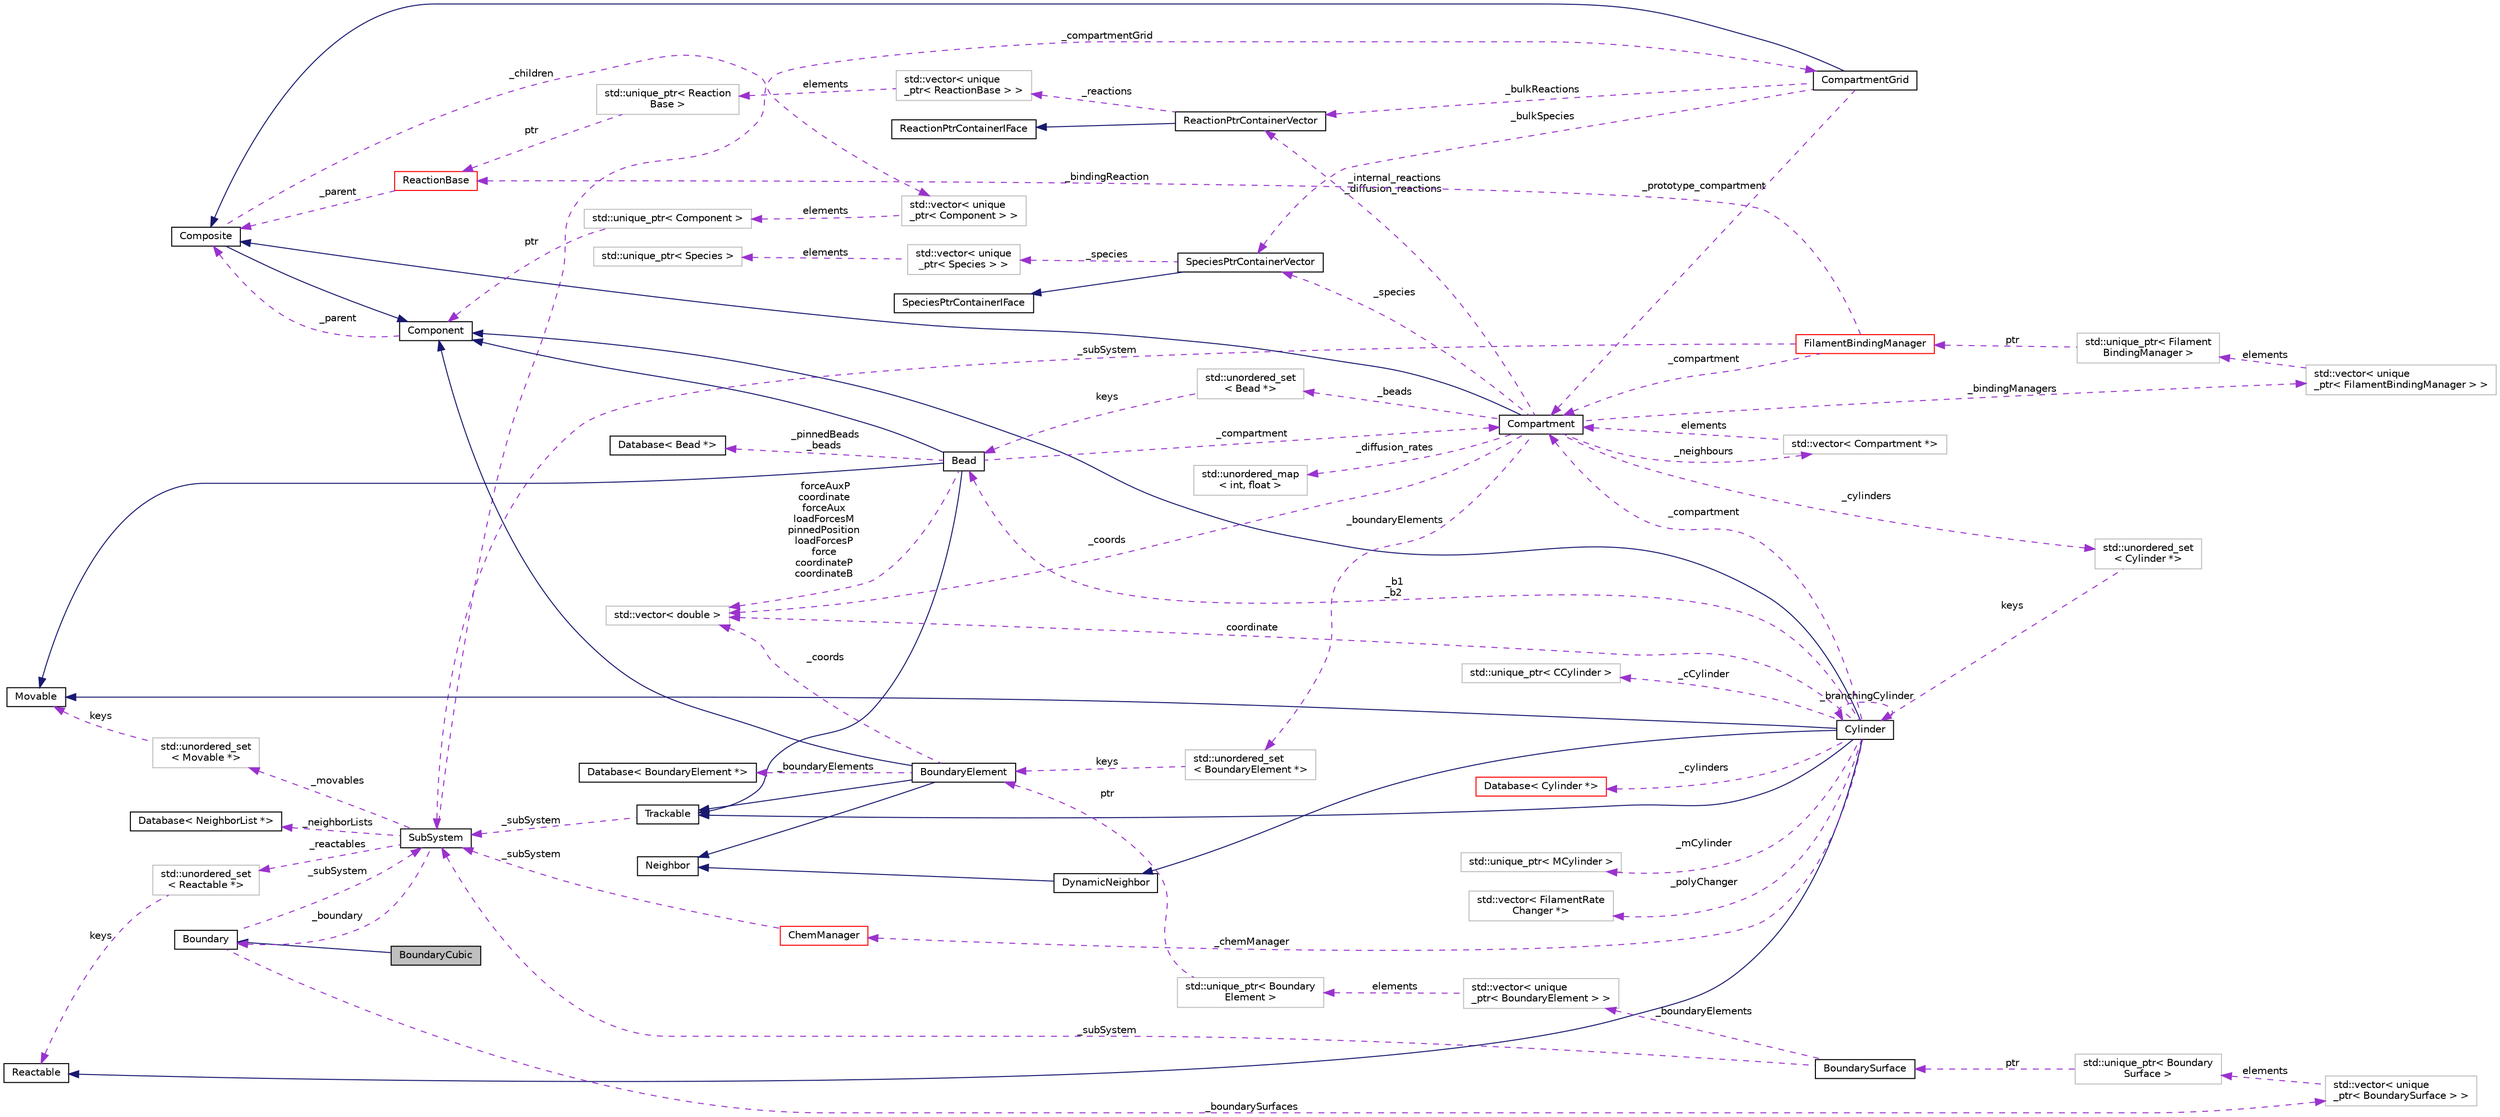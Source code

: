 digraph "BoundaryCubic"
{
 // INTERACTIVE_SVG=YES
  edge [fontname="Helvetica",fontsize="10",labelfontname="Helvetica",labelfontsize="10"];
  node [fontname="Helvetica",fontsize="10",shape=record];
  rankdir="LR";
  Node2 [label="BoundaryCubic",height=0.2,width=0.4,color="black", fillcolor="grey75", style="filled", fontcolor="black"];
  Node3 -> Node2 [dir="back",color="midnightblue",fontsize="10",style="solid",fontname="Helvetica"];
  Node3 [label="Boundary",height=0.2,width=0.4,color="black", fillcolor="white", style="filled",URL="$classBoundary.html",tooltip="To store all BoundarySurfaces that are in the SubSystem. "];
  Node4 -> Node3 [dir="back",color="darkorchid3",fontsize="10",style="dashed",label=" _subSystem" ,fontname="Helvetica"];
  Node4 [label="SubSystem",height=0.2,width=0.4,color="black", fillcolor="white", style="filled",URL="$classSubSystem.html",tooltip="Manages all Movables and Reactables. "];
  Node5 -> Node4 [dir="back",color="darkorchid3",fontsize="10",style="dashed",label=" _movables" ,fontname="Helvetica"];
  Node5 [label="std::unordered_set\l\< Movable *\>",height=0.2,width=0.4,color="grey75", fillcolor="white", style="filled"];
  Node6 -> Node5 [dir="back",color="darkorchid3",fontsize="10",style="dashed",label=" keys" ,fontname="Helvetica"];
  Node6 [label="Movable",height=0.2,width=0.4,color="black", fillcolor="white", style="filled",URL="$classMovable.html",tooltip="An abstract base class for a movable element in the SubSystem. "];
  Node7 -> Node4 [dir="back",color="darkorchid3",fontsize="10",style="dashed",label=" _reactables" ,fontname="Helvetica"];
  Node7 [label="std::unordered_set\l\< Reactable *\>",height=0.2,width=0.4,color="grey75", fillcolor="white", style="filled"];
  Node8 -> Node7 [dir="back",color="darkorchid3",fontsize="10",style="dashed",label=" keys" ,fontname="Helvetica"];
  Node8 [label="Reactable",height=0.2,width=0.4,color="black", fillcolor="white", style="filled",URL="$classReactable.html",tooltip="An abstract base class for a reactable element in the SubSystem. "];
  Node3 -> Node4 [dir="back",color="darkorchid3",fontsize="10",style="dashed",label=" _boundary" ,fontname="Helvetica"];
  Node9 -> Node4 [dir="back",color="darkorchid3",fontsize="10",style="dashed",label=" _compartmentGrid" ,fontname="Helvetica"];
  Node9 [label="CompartmentGrid",height=0.2,width=0.4,color="black", fillcolor="white", style="filled",URL="$classCompartmentGrid.html",tooltip="A simple n-dimensional grid of Compartment objects. "];
  Node10 -> Node9 [dir="back",color="midnightblue",fontsize="10",style="solid",fontname="Helvetica"];
  Node10 [label="Composite",height=0.2,width=0.4,color="black", fillcolor="white", style="filled",URL="$classComposite.html",tooltip="The aggregating class for the Composite pattern. "];
  Node11 -> Node10 [dir="back",color="midnightblue",fontsize="10",style="solid",fontname="Helvetica"];
  Node11 [label="Component",height=0.2,width=0.4,color="black", fillcolor="white", style="filled",URL="$classComponent.html",tooltip="The base class for the Composite pattern hieararchy. "];
  Node10 -> Node11 [dir="back",color="darkorchid3",fontsize="10",style="dashed",label=" _parent" ,fontname="Helvetica"];
  Node12 -> Node10 [dir="back",color="darkorchid3",fontsize="10",style="dashed",label=" _children" ,fontname="Helvetica"];
  Node12 [label="std::vector\< unique\l_ptr\< Component \> \>",height=0.2,width=0.4,color="grey75", fillcolor="white", style="filled"];
  Node13 -> Node12 [dir="back",color="darkorchid3",fontsize="10",style="dashed",label=" elements" ,fontname="Helvetica"];
  Node13 [label="std::unique_ptr\< Component \>",height=0.2,width=0.4,color="grey75", fillcolor="white", style="filled"];
  Node11 -> Node13 [dir="back",color="darkorchid3",fontsize="10",style="dashed",label=" ptr" ,fontname="Helvetica"];
  Node14 -> Node9 [dir="back",color="darkorchid3",fontsize="10",style="dashed",label=" _prototype_compartment" ,fontname="Helvetica"];
  Node14 [label="Compartment",height=0.2,width=0.4,color="black", fillcolor="white", style="filled",URL="$classCompartment.html",tooltip="A container or holding Species and Reactions. "];
  Node10 -> Node14 [dir="back",color="midnightblue",fontsize="10",style="solid",fontname="Helvetica"];
  Node15 -> Node14 [dir="back",color="darkorchid3",fontsize="10",style="dashed",label=" _beads" ,fontname="Helvetica"];
  Node15 [label="std::unordered_set\l\< Bead *\>",height=0.2,width=0.4,color="grey75", fillcolor="white", style="filled"];
  Node16 -> Node15 [dir="back",color="darkorchid3",fontsize="10",style="dashed",label=" keys" ,fontname="Helvetica"];
  Node16 [label="Bead",height=0.2,width=0.4,color="black", fillcolor="white", style="filled",URL="$classBead.html",tooltip="Represents a single coordinate between Cylinders, and holds forces needed for mechanical equilibratio..."];
  Node11 -> Node16 [dir="back",color="midnightblue",fontsize="10",style="solid",fontname="Helvetica"];
  Node17 -> Node16 [dir="back",color="midnightblue",fontsize="10",style="solid",fontname="Helvetica"];
  Node17 [label="Trackable",height=0.2,width=0.4,color="black", fillcolor="white", style="filled",URL="$classTrackable.html",tooltip="An abstract base class for a trackable object in the SubSystem. "];
  Node4 -> Node17 [dir="back",color="darkorchid3",fontsize="10",style="dashed",label=" _subSystem" ,fontname="Helvetica"];
  Node6 -> Node16 [dir="back",color="midnightblue",fontsize="10",style="solid",fontname="Helvetica"];
  Node14 -> Node16 [dir="back",color="darkorchid3",fontsize="10",style="dashed",label=" _compartment" ,fontname="Helvetica"];
  Node18 -> Node16 [dir="back",color="darkorchid3",fontsize="10",style="dashed",label=" _pinnedBeads\n_beads" ,fontname="Helvetica"];
  Node18 [label="Database\< Bead *\>",height=0.2,width=0.4,color="black", fillcolor="white", style="filled",URL="$classDatabase.html"];
  Node19 -> Node16 [dir="back",color="darkorchid3",fontsize="10",style="dashed",label=" forceAuxP\ncoordinate\nforceAux\nloadForcesM\npinnedPosition\nloadForcesP\nforce\ncoordinateP\ncoordinateB" ,fontname="Helvetica"];
  Node19 [label="std::vector\< double \>",height=0.2,width=0.4,color="grey75", fillcolor="white", style="filled"];
  Node20 -> Node14 [dir="back",color="darkorchid3",fontsize="10",style="dashed",label=" _neighbours" ,fontname="Helvetica"];
  Node20 [label="std::vector\< Compartment *\>",height=0.2,width=0.4,color="grey75", fillcolor="white", style="filled"];
  Node14 -> Node20 [dir="back",color="darkorchid3",fontsize="10",style="dashed",label=" elements" ,fontname="Helvetica"];
  Node21 -> Node14 [dir="back",color="darkorchid3",fontsize="10",style="dashed",label=" _cylinders" ,fontname="Helvetica"];
  Node21 [label="std::unordered_set\l\< Cylinder *\>",height=0.2,width=0.4,color="grey75", fillcolor="white", style="filled"];
  Node22 -> Node21 [dir="back",color="darkorchid3",fontsize="10",style="dashed",label=" keys" ,fontname="Helvetica"];
  Node22 [label="Cylinder",height=0.2,width=0.4,color="black", fillcolor="white", style="filled",URL="$classCylinder.html",tooltip="A container to store a MCylinder and CCylinder. "];
  Node11 -> Node22 [dir="back",color="midnightblue",fontsize="10",style="solid",fontname="Helvetica"];
  Node17 -> Node22 [dir="back",color="midnightblue",fontsize="10",style="solid",fontname="Helvetica"];
  Node6 -> Node22 [dir="back",color="midnightblue",fontsize="10",style="solid",fontname="Helvetica"];
  Node8 -> Node22 [dir="back",color="midnightblue",fontsize="10",style="solid",fontname="Helvetica"];
  Node23 -> Node22 [dir="back",color="midnightblue",fontsize="10",style="solid",fontname="Helvetica"];
  Node23 [label="DynamicNeighbor",height=0.2,width=0.4,color="black", fillcolor="white", style="filled",URL="$classDynamicNeighbor.html",tooltip="An abstract base class for any element that can be added or removed from a NeighborList dynamically a..."];
  Node24 -> Node23 [dir="back",color="midnightblue",fontsize="10",style="solid",fontname="Helvetica"];
  Node24 [label="Neighbor",height=0.2,width=0.4,color="black", fillcolor="white", style="filled",URL="$classNeighbor.html",tooltip="An abstract base class for any element that can be added or removed from a NeighborList statically at..."];
  Node22 -> Node22 [dir="back",color="darkorchid3",fontsize="10",style="dashed",label=" _branchingCylinder" ,fontname="Helvetica"];
  Node25 -> Node22 [dir="back",color="darkorchid3",fontsize="10",style="dashed",label=" _polyChanger" ,fontname="Helvetica"];
  Node25 [label="std::vector\< FilamentRate\lChanger *\>",height=0.2,width=0.4,color="grey75", fillcolor="white", style="filled"];
  Node27 -> Node22 [dir="back",color="darkorchid3",fontsize="10",style="dashed",label=" _cCylinder" ,fontname="Helvetica"];
  Node27 [label="std::unique_ptr\< CCylinder \>",height=0.2,width=0.4,color="grey75", fillcolor="white", style="filled"];
  Node16 -> Node22 [dir="back",color="darkorchid3",fontsize="10",style="dashed",label=" _b1\n_b2" ,fontname="Helvetica"];
  Node47 -> Node22 [dir="back",color="darkorchid3",fontsize="10",style="dashed",label=" _cylinders" ,fontname="Helvetica"];
  Node47 [label="Database\< Cylinder *\>",height=0.2,width=0.4,color="red", fillcolor="white", style="filled",URL="$classDatabase.html"];
  Node14 -> Node22 [dir="back",color="darkorchid3",fontsize="10",style="dashed",label=" _compartment" ,fontname="Helvetica"];
  Node49 -> Node22 [dir="back",color="darkorchid3",fontsize="10",style="dashed",label=" _chemManager" ,fontname="Helvetica"];
  Node49 [label="ChemManager",height=0.2,width=0.4,color="red", fillcolor="white", style="filled",URL="$classChemManager.html",tooltip="For initailizing chemical reactions based on a specific system. "];
  Node4 -> Node49 [dir="back",color="darkorchid3",fontsize="10",style="dashed",label=" _subSystem" ,fontname="Helvetica"];
  Node63 -> Node22 [dir="back",color="darkorchid3",fontsize="10",style="dashed",label=" _mCylinder" ,fontname="Helvetica"];
  Node63 [label="std::unique_ptr\< MCylinder \>",height=0.2,width=0.4,color="grey75", fillcolor="white", style="filled"];
  Node19 -> Node22 [dir="back",color="darkorchid3",fontsize="10",style="dashed",label=" coordinate" ,fontname="Helvetica"];
  Node65 -> Node14 [dir="back",color="darkorchid3",fontsize="10",style="dashed",label=" _boundaryElements" ,fontname="Helvetica"];
  Node65 [label="std::unordered_set\l\< BoundaryElement *\>",height=0.2,width=0.4,color="grey75", fillcolor="white", style="filled"];
  Node66 -> Node65 [dir="back",color="darkorchid3",fontsize="10",style="dashed",label=" keys" ,fontname="Helvetica"];
  Node66 [label="BoundaryElement",height=0.2,width=0.4,color="black", fillcolor="white", style="filled",URL="$classBoundaryElement.html",tooltip="Represents an element of a BoundarySurface. "];
  Node11 -> Node66 [dir="back",color="midnightblue",fontsize="10",style="solid",fontname="Helvetica"];
  Node17 -> Node66 [dir="back",color="midnightblue",fontsize="10",style="solid",fontname="Helvetica"];
  Node24 -> Node66 [dir="back",color="midnightblue",fontsize="10",style="solid",fontname="Helvetica"];
  Node67 -> Node66 [dir="back",color="darkorchid3",fontsize="10",style="dashed",label=" _boundaryElements" ,fontname="Helvetica"];
  Node67 [label="Database\< BoundaryElement *\>",height=0.2,width=0.4,color="black", fillcolor="white", style="filled",URL="$classDatabase.html"];
  Node19 -> Node66 [dir="back",color="darkorchid3",fontsize="10",style="dashed",label=" _coords" ,fontname="Helvetica"];
  Node68 -> Node14 [dir="back",color="darkorchid3",fontsize="10",style="dashed",label=" _internal_reactions\n_diffusion_reactions" ,fontname="Helvetica"];
  Node68 [label="ReactionPtrContainerVector",height=0.2,width=0.4,color="black", fillcolor="white", style="filled",URL="$classReactionPtrContainerVector.html",tooltip="A concrete class implementing the ReactionPtrContainerIFace, using vector<unique_ptr<ReactionBase>> a..."];
  Node69 -> Node68 [dir="back",color="midnightblue",fontsize="10",style="solid",fontname="Helvetica"];
  Node69 [label="ReactionPtrContainerIFace",height=0.2,width=0.4,color="black", fillcolor="white", style="filled",URL="$classReactionPtrContainerIFace.html",tooltip="An abstract interface for a container of pointers to reaction objects. "];
  Node70 -> Node68 [dir="back",color="darkorchid3",fontsize="10",style="dashed",label=" _reactions" ,fontname="Helvetica"];
  Node70 [label="std::vector\< unique\l_ptr\< ReactionBase \> \>",height=0.2,width=0.4,color="grey75", fillcolor="white", style="filled"];
  Node71 -> Node70 [dir="back",color="darkorchid3",fontsize="10",style="dashed",label=" elements" ,fontname="Helvetica"];
  Node71 [label="std::unique_ptr\< Reaction\lBase \>",height=0.2,width=0.4,color="grey75", fillcolor="white", style="filled"];
  Node31 -> Node71 [dir="back",color="darkorchid3",fontsize="10",style="dashed",label=" ptr" ,fontname="Helvetica"];
  Node31 [label="ReactionBase",height=0.2,width=0.4,color="red", fillcolor="white", style="filled",URL="$classReactionBase.html",tooltip="Represents an abstract interface for simple chemical reactions of the form A + B -> C..."];
  Node10 -> Node31 [dir="back",color="darkorchid3",fontsize="10",style="dashed",label=" _parent" ,fontname="Helvetica"];
  Node72 -> Node14 [dir="back",color="darkorchid3",fontsize="10",style="dashed",label=" _diffusion_rates" ,fontname="Helvetica"];
  Node72 [label="std::unordered_map\l\< int, float \>",height=0.2,width=0.4,color="grey75", fillcolor="white", style="filled"];
  Node19 -> Node14 [dir="back",color="darkorchid3",fontsize="10",style="dashed",label=" _coords" ,fontname="Helvetica"];
  Node73 -> Node14 [dir="back",color="darkorchid3",fontsize="10",style="dashed",label=" _bindingManagers" ,fontname="Helvetica"];
  Node73 [label="std::vector\< unique\l_ptr\< FilamentBindingManager \> \>",height=0.2,width=0.4,color="grey75", fillcolor="white", style="filled"];
  Node74 -> Node73 [dir="back",color="darkorchid3",fontsize="10",style="dashed",label=" elements" ,fontname="Helvetica"];
  Node74 [label="std::unique_ptr\< Filament\lBindingManager \>",height=0.2,width=0.4,color="grey75", fillcolor="white", style="filled"];
  Node75 -> Node74 [dir="back",color="darkorchid3",fontsize="10",style="dashed",label=" ptr" ,fontname="Helvetica"];
  Node75 [label="FilamentBindingManager",height=0.2,width=0.4,color="red", fillcolor="white", style="filled",URL="$classFilamentBindingManager.html",tooltip="To store and manage binding reactions. "];
  Node14 -> Node75 [dir="back",color="darkorchid3",fontsize="10",style="dashed",label=" _compartment" ,fontname="Helvetica"];
  Node4 -> Node75 [dir="back",color="darkorchid3",fontsize="10",style="dashed",label=" _subSystem" ,fontname="Helvetica"];
  Node31 -> Node75 [dir="back",color="darkorchid3",fontsize="10",style="dashed",label=" _bindingReaction" ,fontname="Helvetica"];
  Node76 -> Node14 [dir="back",color="darkorchid3",fontsize="10",style="dashed",label=" _species" ,fontname="Helvetica"];
  Node76 [label="SpeciesPtrContainerVector",height=0.2,width=0.4,color="black", fillcolor="white", style="filled",URL="$classSpeciesPtrContainerVector.html",tooltip="A concrete class implementing the SpeciesPtrContainerIFace, using vector<unique_ptr<Species>> as the ..."];
  Node77 -> Node76 [dir="back",color="midnightblue",fontsize="10",style="solid",fontname="Helvetica"];
  Node77 [label="SpeciesPtrContainerIFace",height=0.2,width=0.4,color="black", fillcolor="white", style="filled",URL="$classSpeciesPtrContainerIFace.html",tooltip="An abstract interface for a container of pointers to Species objects. "];
  Node78 -> Node76 [dir="back",color="darkorchid3",fontsize="10",style="dashed",label=" _species" ,fontname="Helvetica"];
  Node78 [label="std::vector\< unique\l_ptr\< Species \> \>",height=0.2,width=0.4,color="grey75", fillcolor="white", style="filled"];
  Node79 -> Node78 [dir="back",color="darkorchid3",fontsize="10",style="dashed",label=" elements" ,fontname="Helvetica"];
  Node79 [label="std::unique_ptr\< Species \>",height=0.2,width=0.4,color="grey75", fillcolor="white", style="filled"];
  Node68 -> Node9 [dir="back",color="darkorchid3",fontsize="10",style="dashed",label=" _bulkReactions" ,fontname="Helvetica"];
  Node76 -> Node9 [dir="back",color="darkorchid3",fontsize="10",style="dashed",label=" _bulkSpecies" ,fontname="Helvetica"];
  Node80 -> Node4 [dir="back",color="darkorchid3",fontsize="10",style="dashed",label=" _neighborLists" ,fontname="Helvetica"];
  Node80 [label="Database\< NeighborList *\>",height=0.2,width=0.4,color="black", fillcolor="white", style="filled",URL="$classDatabase.html"];
  Node81 -> Node3 [dir="back",color="darkorchid3",fontsize="10",style="dashed",label=" _boundarySurfaces" ,fontname="Helvetica"];
  Node81 [label="std::vector\< unique\l_ptr\< BoundarySurface \> \>",height=0.2,width=0.4,color="grey75", fillcolor="white", style="filled"];
  Node82 -> Node81 [dir="back",color="darkorchid3",fontsize="10",style="dashed",label=" elements" ,fontname="Helvetica"];
  Node82 [label="std::unique_ptr\< Boundary\lSurface \>",height=0.2,width=0.4,color="grey75", fillcolor="white", style="filled"];
  Node83 -> Node82 [dir="back",color="darkorchid3",fontsize="10",style="dashed",label=" ptr" ,fontname="Helvetica"];
  Node83 [label="BoundarySurface",height=0.2,width=0.4,color="black", fillcolor="white", style="filled",URL="$classBoundarySurface.html",tooltip="A boundary shape that holds BoundaryElements. "];
  Node4 -> Node83 [dir="back",color="darkorchid3",fontsize="10",style="dashed",label=" _subSystem" ,fontname="Helvetica"];
  Node84 -> Node83 [dir="back",color="darkorchid3",fontsize="10",style="dashed",label=" _boundaryElements" ,fontname="Helvetica"];
  Node84 [label="std::vector\< unique\l_ptr\< BoundaryElement \> \>",height=0.2,width=0.4,color="grey75", fillcolor="white", style="filled"];
  Node85 -> Node84 [dir="back",color="darkorchid3",fontsize="10",style="dashed",label=" elements" ,fontname="Helvetica"];
  Node85 [label="std::unique_ptr\< Boundary\lElement \>",height=0.2,width=0.4,color="grey75", fillcolor="white", style="filled"];
  Node66 -> Node85 [dir="back",color="darkorchid3",fontsize="10",style="dashed",label=" ptr" ,fontname="Helvetica"];
}
